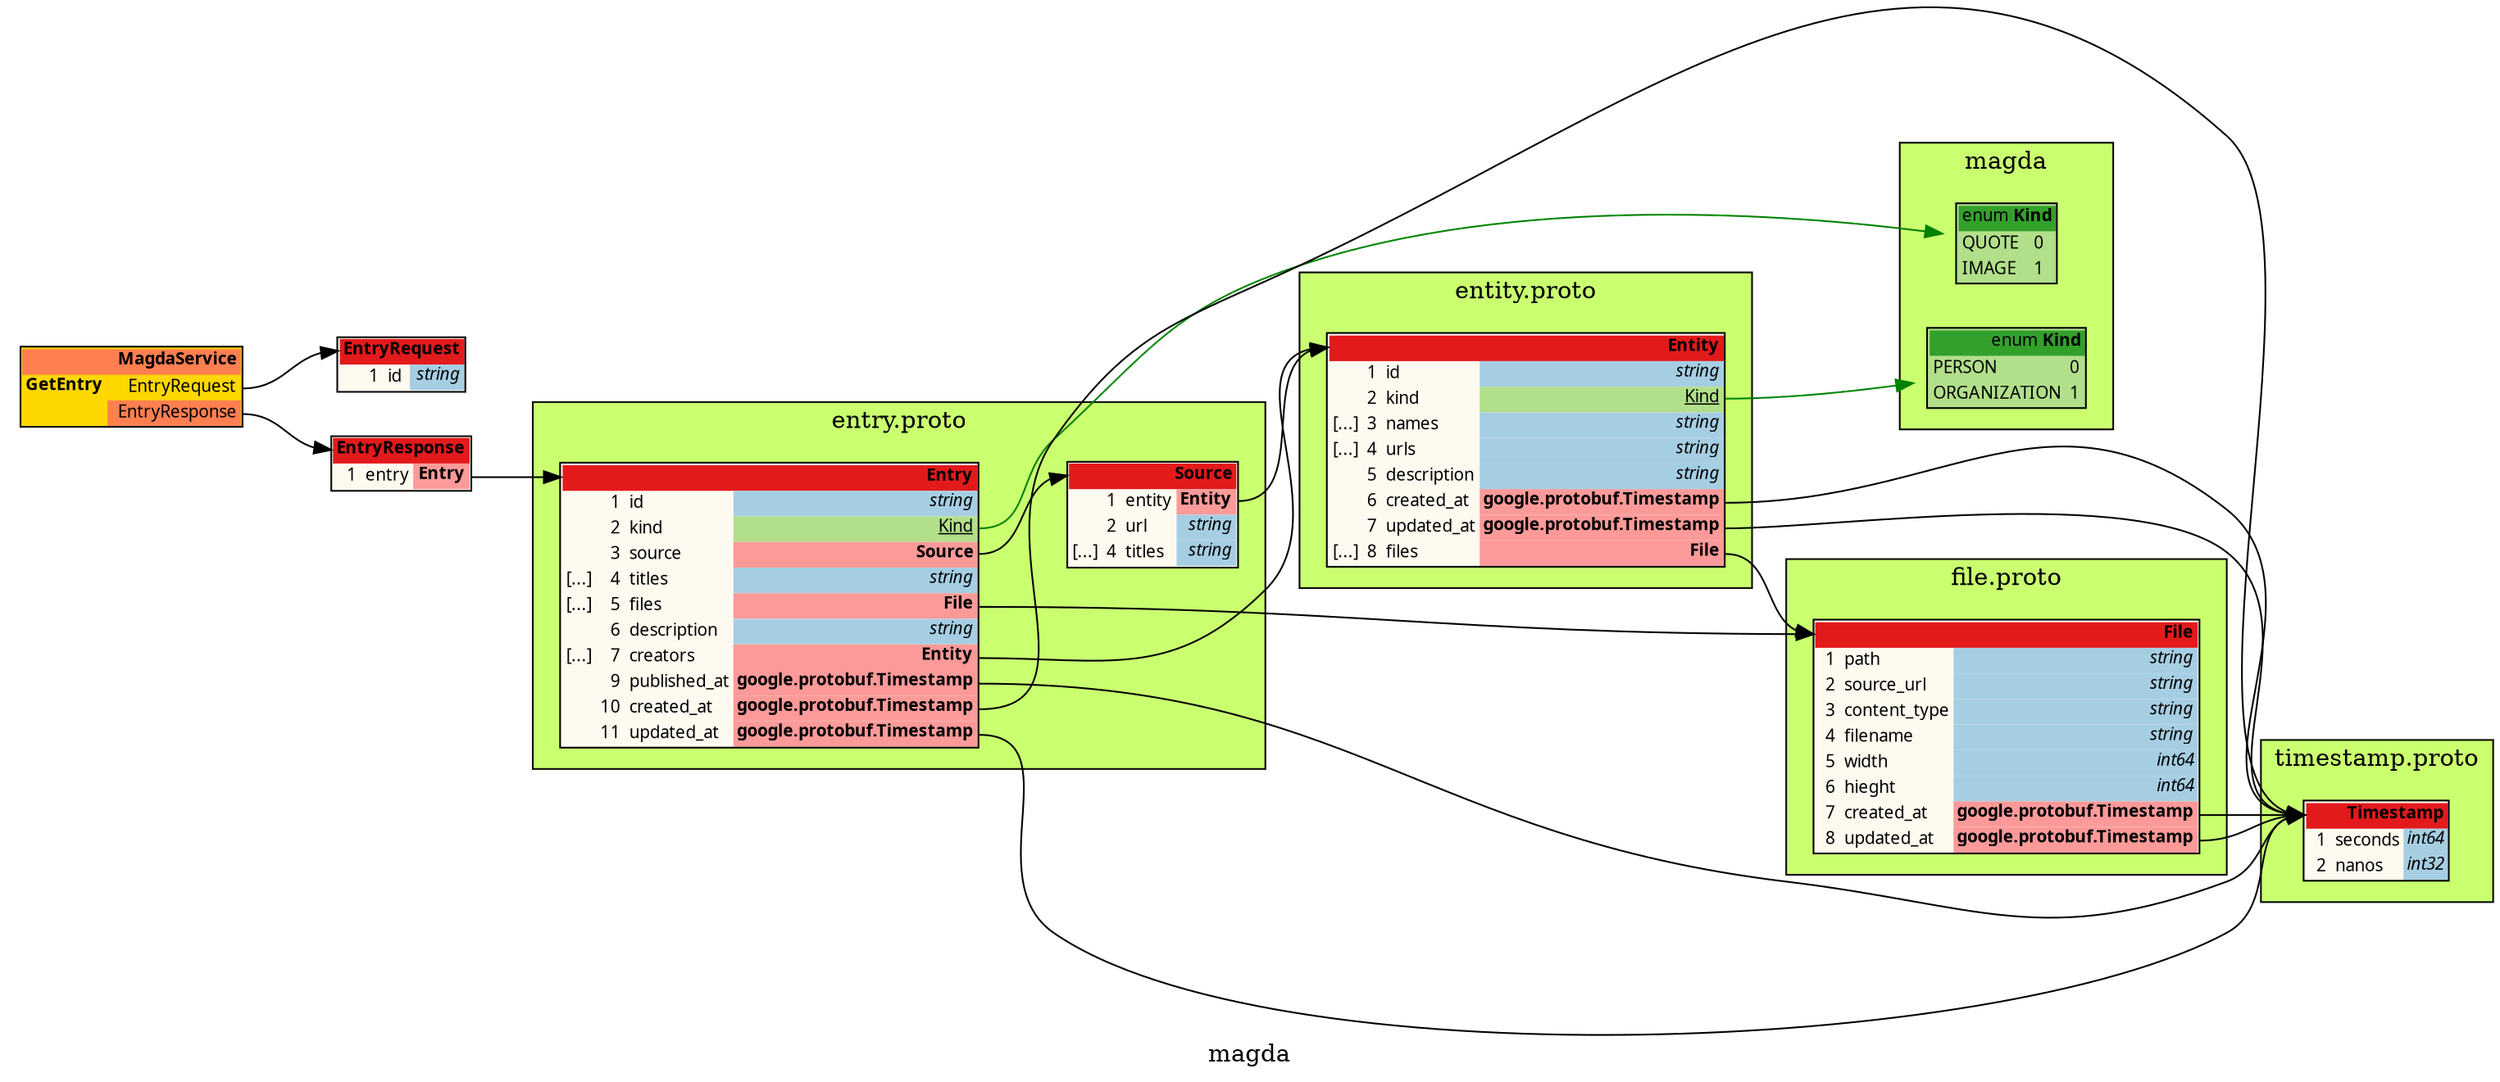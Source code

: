 /*
	do not edit:
	auto-generated by github.com/seamia/protodot
*/
digraph protodot {

	/* package:   magda */
	/* source:    protos/service.proto */
	/* selection:  */

	rankdir=LR;
	label="magda";
	tooltip="magda";
	bgcolor="transparent"

	node [
		shape=plaintext
		fontsize=10
		fontname="Ubuntu"
	];


	/* ------ nodes ------ */
	subgraph cluster_9d1e3c2635ff {
		label = "magda"
		tooltip = "magda"
		style = filled;
		fillcolor = "#caff70";
		
		Node_Ja_106	[shape=plaintext tooltip="Kind" label=<<TABLE BORDER="1" CELLBORDER="0" CELLSPACING="0" BGCOLOR="#b2df8a"><TR><TD COLSPAN="2" PORT="header" BGCOLOR="#33a02c" ALIGN="right">enum <b>Kind</b></TD></TR><TR><TD BGCOLOR="#b2df8a" ALIGN="left">QUOTE</TD><TD BGCOLOR="#b2df8a" ALIGN="left">0</TD></TR><TR><TD BGCOLOR="#b2df8a" ALIGN="left">IMAGE</TD><TD BGCOLOR="#b2df8a" ALIGN="left">1</TD></TR></TABLE>>];
		Node_Ja_103	[shape=plaintext tooltip="Kind" label=<<TABLE BORDER="1" CELLBORDER="0" CELLSPACING="0" BGCOLOR="#b2df8a"><TR><TD COLSPAN="2" PORT="header" BGCOLOR="#33a02c" ALIGN="right">enum <b>Kind</b></TD></TR><TR><TD BGCOLOR="#b2df8a" ALIGN="left">PERSON</TD><TD BGCOLOR="#b2df8a" ALIGN="left">0</TD></TR><TR><TD BGCOLOR="#b2df8a" ALIGN="left">ORGANIZATION</TD><TD BGCOLOR="#b2df8a" ALIGN="left">1</TD></TR></TABLE>>];
	}


	/* ------ leaving the root package unwrapped ------ */
	Node_Ja_109	[shape=plaintext tooltip="magda.EntryRequest" label=<<TABLE BORDER="1" CELLBORDER="0" CELLSPACING="0" BGCOLOR="#fffaf0"><TR><TD COLSPAN="4" PORT="header" BGCOLOR="#e31a1c" ALIGN="right"><b>EntryRequest</b></TD></TR><TR><TD ALIGN="right"></TD><TD ALIGN="right">1</TD><TD ALIGN="left">id</TD><TD BGCOLOR="#a6cee3" PORT="poid" ALIGN="right" TITLE="string"><i>string</i></TD></TR></TABLE>>];
	Node_Ja_110	[shape=plaintext tooltip="magda.EntryResponse" label=<<TABLE BORDER="1" CELLBORDER="0" CELLSPACING="0" BGCOLOR="#fffaf0"><TR><TD COLSPAN="4" PORT="header" BGCOLOR="#e31a1c" ALIGN="right"><b>EntryResponse</b></TD></TR><TR><TD ALIGN="right"></TD><TD ALIGN="right">1</TD><TD ALIGN="left">entry</TD><TD BGCOLOR="#fb9a99" PORT="poentry" ALIGN="right"><b>Entry</b></TD></TR></TABLE>>];
	
	Node_Ja_107	[shape=plaintext tooltip="MagdaService" label=<<TABLE BORDER="1" CELLBORDER="0" CELLSPACING="0" BGCOLOR="#ffd700"><TR><TD COLSPAN="3" PORT="header" BGCOLOR="#ff7f50" ALIGN="right"><b>MagdaService</b></TD></TR><TR><TD ALIGN="left"><b>GetEntry</b></TD><TD></TD><TD PORT="poGetEntry_request" ALIGN="right">EntryRequest</TD></TR><TR style="border-bottom: 1px solid red"><TD></TD><TD BGCOLOR="#ff7f50"></TD><TD PORT="poGetEntry_response" ALIGN="right" BGCOLOR="#ff7f50">EntryResponse</TD></TR></TABLE>>];
	subgraph cluster_5627932c6abb {
		label = "timestamp.proto"
		tooltip = "timestamp.proto"
		style = filled;
		fillcolor = "#caff70";
		
		Node_Ja_100	[shape=plaintext tooltip="google.protobuf.Timestamp" label=<<TABLE BORDER="1" CELLBORDER="0" CELLSPACING="0" BGCOLOR="#fffaf0"><TR><TD COLSPAN="4" PORT="header" BGCOLOR="#e31a1c" ALIGN="right"><b>Timestamp</b></TD></TR><TR><TD ALIGN="right"></TD><TD ALIGN="right">1</TD><TD ALIGN="left">seconds</TD><TD BGCOLOR="#a6cee3" PORT="poseconds" ALIGN="right" TITLE="int64"><i>int64</i></TD></TR><TR><TD ALIGN="right"></TD><TD ALIGN="right">2</TD><TD ALIGN="left">nanos</TD><TD BGCOLOR="#a6cee3" PORT="ponanos" ALIGN="right" TITLE="int32"><i>int32</i></TD></TR></TABLE>>];
	}

	subgraph cluster_f56b993e78fb {
		label = "entity.proto"
		tooltip = "entity.proto"
		style = filled;
		fillcolor = "#caff70";
		
		Node_Ja_102	[shape=plaintext tooltip="magda.Entity" label=<<TABLE BORDER="1" CELLBORDER="0" CELLSPACING="0" BGCOLOR="#fffaf0"><TR><TD COLSPAN="4" PORT="header" BGCOLOR="#e31a1c" ALIGN="right"><b>Entity</b></TD></TR><TR><TD ALIGN="right"></TD><TD ALIGN="right">1</TD><TD ALIGN="left">id</TD><TD BGCOLOR="#a6cee3" PORT="poid" ALIGN="right" TITLE="string"><i>string</i></TD></TR><TR><TD ALIGN="right"></TD><TD ALIGN="right">2</TD><TD ALIGN="left">kind</TD><TD BGCOLOR="#b2df8a" PORT="pokind" ALIGN="right"><u>Kind</u></TD></TR><TR><TD ALIGN="right">[...]</TD><TD ALIGN="right">3</TD><TD ALIGN="left">names</TD><TD BGCOLOR="#a6cee3" PORT="ponames" ALIGN="right" TITLE="string"><i>string</i></TD></TR><TR><TD ALIGN="right">[...]</TD><TD ALIGN="right">4</TD><TD ALIGN="left">urls</TD><TD BGCOLOR="#a6cee3" PORT="pourls" ALIGN="right" TITLE="string"><i>string</i></TD></TR><TR><TD ALIGN="right"></TD><TD ALIGN="right">5</TD><TD ALIGN="left">description</TD><TD BGCOLOR="#a6cee3" PORT="podescription" ALIGN="right" TITLE="string"><i>string</i></TD></TR><TR><TD ALIGN="right"></TD><TD ALIGN="right">6</TD><TD ALIGN="left">created_at</TD><TD BGCOLOR="#fb9a99" PORT="pocreated_at" ALIGN="right"><b>google.protobuf.Timestamp</b></TD></TR><TR><TD ALIGN="right"></TD><TD ALIGN="right">7</TD><TD ALIGN="left">updated_at</TD><TD BGCOLOR="#fb9a99" PORT="poupdated_at" ALIGN="right"><b>google.protobuf.Timestamp</b></TD></TR><TR><TD ALIGN="right">[...]</TD><TD ALIGN="right">8</TD><TD ALIGN="left">files</TD><TD BGCOLOR="#fb9a99" PORT="pofiles" ALIGN="right"><b>File</b></TD></TR></TABLE>>];
	}

	subgraph cluster_8b180d234311 {
		label = "file.proto"
		tooltip = "file.proto"
		style = filled;
		fillcolor = "#caff70";
		
		Node_Ja_101	[shape=plaintext tooltip="magda.File" label=<<TABLE BORDER="1" CELLBORDER="0" CELLSPACING="0" BGCOLOR="#fffaf0"><TR><TD COLSPAN="4" PORT="header" BGCOLOR="#e31a1c" ALIGN="right"><b>File</b></TD></TR><TR><TD ALIGN="right"></TD><TD ALIGN="right">1</TD><TD ALIGN="left">path</TD><TD BGCOLOR="#a6cee3" PORT="popath" ALIGN="right" TITLE="string"><i>string</i></TD></TR><TR><TD ALIGN="right"></TD><TD ALIGN="right">2</TD><TD ALIGN="left">source_url</TD><TD BGCOLOR="#a6cee3" PORT="posource_url" ALIGN="right" TITLE="string"><i>string</i></TD></TR><TR><TD ALIGN="right"></TD><TD ALIGN="right">3</TD><TD ALIGN="left">content_type</TD><TD BGCOLOR="#a6cee3" PORT="pocontent_type" ALIGN="right" TITLE="string"><i>string</i></TD></TR><TR><TD ALIGN="right"></TD><TD ALIGN="right">4</TD><TD ALIGN="left">filename</TD><TD BGCOLOR="#a6cee3" PORT="pofilename" ALIGN="right" TITLE="string"><i>string</i></TD></TR><TR><TD ALIGN="right"></TD><TD ALIGN="right">5</TD><TD ALIGN="left">width</TD><TD BGCOLOR="#a6cee3" PORT="powidth" ALIGN="right" TITLE="int64"><i>int64</i></TD></TR><TR><TD ALIGN="right"></TD><TD ALIGN="right">6</TD><TD ALIGN="left">hieght</TD><TD BGCOLOR="#a6cee3" PORT="pohieght" ALIGN="right" TITLE="int64"><i>int64</i></TD></TR><TR><TD ALIGN="right"></TD><TD ALIGN="right">7</TD><TD ALIGN="left">created_at</TD><TD BGCOLOR="#fb9a99" PORT="pocreated_at" ALIGN="right"><b>google.protobuf.Timestamp</b></TD></TR><TR><TD ALIGN="right"></TD><TD ALIGN="right">8</TD><TD ALIGN="left">updated_at</TD><TD BGCOLOR="#fb9a99" PORT="poupdated_at" ALIGN="right"><b>google.protobuf.Timestamp</b></TD></TR></TABLE>>];
	}

	subgraph cluster_b5eb5ae3708a {
		label = "entry.proto"
		tooltip = "entry.proto"
		style = filled;
		fillcolor = "#caff70";
		
		Node_Ja_105	[shape=plaintext tooltip="magda.Entry" label=<<TABLE BORDER="1" CELLBORDER="0" CELLSPACING="0" BGCOLOR="#fffaf0"><TR><TD COLSPAN="4" PORT="header" BGCOLOR="#e31a1c" ALIGN="right"><b>Entry</b></TD></TR><TR><TD ALIGN="right"></TD><TD ALIGN="right">1</TD><TD ALIGN="left">id</TD><TD BGCOLOR="#a6cee3" PORT="poid" ALIGN="right" TITLE="string"><i>string</i></TD></TR><TR><TD ALIGN="right"></TD><TD ALIGN="right">2</TD><TD ALIGN="left">kind</TD><TD BGCOLOR="#b2df8a" PORT="pokind" ALIGN="right"><u>Kind</u></TD></TR><TR><TD ALIGN="right"></TD><TD ALIGN="right">3</TD><TD ALIGN="left">source</TD><TD BGCOLOR="#fb9a99" PORT="posource" ALIGN="right"><b>Source</b></TD></TR><TR><TD ALIGN="right">[...]</TD><TD ALIGN="right">4</TD><TD ALIGN="left">titles</TD><TD BGCOLOR="#a6cee3" PORT="potitles" ALIGN="right" TITLE="string"><i>string</i></TD></TR><TR><TD ALIGN="right">[...]</TD><TD ALIGN="right">5</TD><TD ALIGN="left">files</TD><TD BGCOLOR="#fb9a99" PORT="pofiles" ALIGN="right"><b>File</b></TD></TR><TR><TD ALIGN="right"></TD><TD ALIGN="right">6</TD><TD ALIGN="left">description</TD><TD BGCOLOR="#a6cee3" PORT="podescription" ALIGN="right" TITLE="string"><i>string</i></TD></TR><TR><TD ALIGN="right">[...]</TD><TD ALIGN="right">7</TD><TD ALIGN="left">creators</TD><TD BGCOLOR="#fb9a99" PORT="pocreators" ALIGN="right"><b>Entity</b></TD></TR><TR><TD ALIGN="right"></TD><TD ALIGN="right">9</TD><TD ALIGN="left">published_at</TD><TD BGCOLOR="#fb9a99" PORT="popublished_at" ALIGN="right"><b>google.protobuf.Timestamp</b></TD></TR><TR><TD ALIGN="right"></TD><TD ALIGN="right">10</TD><TD ALIGN="left">created_at</TD><TD BGCOLOR="#fb9a99" PORT="pocreated_at" ALIGN="right"><b>google.protobuf.Timestamp</b></TD></TR><TR><TD ALIGN="right"></TD><TD ALIGN="right">11</TD><TD ALIGN="left">updated_at</TD><TD BGCOLOR="#fb9a99" PORT="poupdated_at" ALIGN="right"><b>google.protobuf.Timestamp</b></TD></TR></TABLE>>];
		Node_Ja_104	[shape=plaintext tooltip="magda.Source" label=<<TABLE BORDER="1" CELLBORDER="0" CELLSPACING="0" BGCOLOR="#fffaf0"><TR><TD COLSPAN="4" PORT="header" BGCOLOR="#e31a1c" ALIGN="right"><b>Source</b></TD></TR><TR><TD ALIGN="right"></TD><TD ALIGN="right">1</TD><TD ALIGN="left">entity</TD><TD BGCOLOR="#fb9a99" PORT="poentity" ALIGN="right"><b>Entity</b></TD></TR><TR><TD ALIGN="right"></TD><TD ALIGN="right">2</TD><TD ALIGN="left">url</TD><TD BGCOLOR="#a6cee3" PORT="pourl" ALIGN="right" TITLE="string"><i>string</i></TD></TR><TR><TD ALIGN="right">[...]</TD><TD ALIGN="right">4</TD><TD ALIGN="left">titles</TD><TD BGCOLOR="#a6cee3" PORT="potitles" ALIGN="right" TITLE="string"><i>string</i></TD></TR></TABLE>>];
	}


	/* ------ connections ------ */
	Node_Ja_107:poGetEntry_response:e	-> Node_Ja_110:header [color="#000000" tooltip="Ja_107 --> Ja_110"];
	Node_Ja_110:poentry:e	-> Node_Ja_105:header [color="#000000" tooltip="Ja_110 --> Ja_105"];
	Node_Ja_102:poupdated_at:e	-> Node_Ja_100:header [color="#000000" tooltip="Ja_102 --> Ja_100"];
	Node_Ja_104:poentity:e	-> Node_Ja_102:header [color="#000000" tooltip="Ja_104 --> Ja_102"];
	Node_Ja_105:poupdated_at:e	-> Node_Ja_100:header [color="#000000" tooltip="Ja_105 --> Ja_100"];
	Node_Ja_105:pokind:e	-> Node_Ja_106 [color="#008000" tooltip="Ja_105 --> Ja_106"];
	Node_Ja_105:posource:e	-> Node_Ja_104:header [color="#000000" tooltip="Ja_105 --> Ja_104"];
	Node_Ja_105:pofiles:e	-> Node_Ja_101:header [color="#000000" tooltip="Ja_105 --> Ja_101"];
	Node_Ja_105:pocreators:e	-> Node_Ja_102:header [color="#000000" tooltip="Ja_105 --> Ja_102"];
	Node_Ja_105:popublished_at:e	-> Node_Ja_100:header [color="#000000" tooltip="Ja_105 --> Ja_100"];
	Node_Ja_105:pocreated_at:e	-> Node_Ja_100:header [color="#000000" tooltip="Ja_105 --> Ja_100"];
	Node_Ja_107:poGetEntry_request:e	-> Node_Ja_109:header [color="#000000" tooltip="Ja_107 --> Ja_109"];
	Node_Ja_101:pocreated_at:e	-> Node_Ja_100:header [color="#000000" tooltip="Ja_101 --> Ja_100"];
	Node_Ja_102:pocreated_at:e	-> Node_Ja_100:header [color="#000000" tooltip="Ja_102 --> Ja_100"];
	Node_Ja_102:pofiles:e	-> Node_Ja_101:header [color="#000000" tooltip="Ja_102 --> Ja_101"];
	Node_Ja_101:poupdated_at:e	-> Node_Ja_100:header [color="#000000" tooltip="Ja_101 --> Ja_100"];
	Node_Ja_102:pokind:e	-> Node_Ja_103 [color="#008000" tooltip="Ja_102 --> Ja_103"];

	/* generated by github.com/seamia/protodot on Monday, 17-Feb-20 14:06:47 MST */
}
